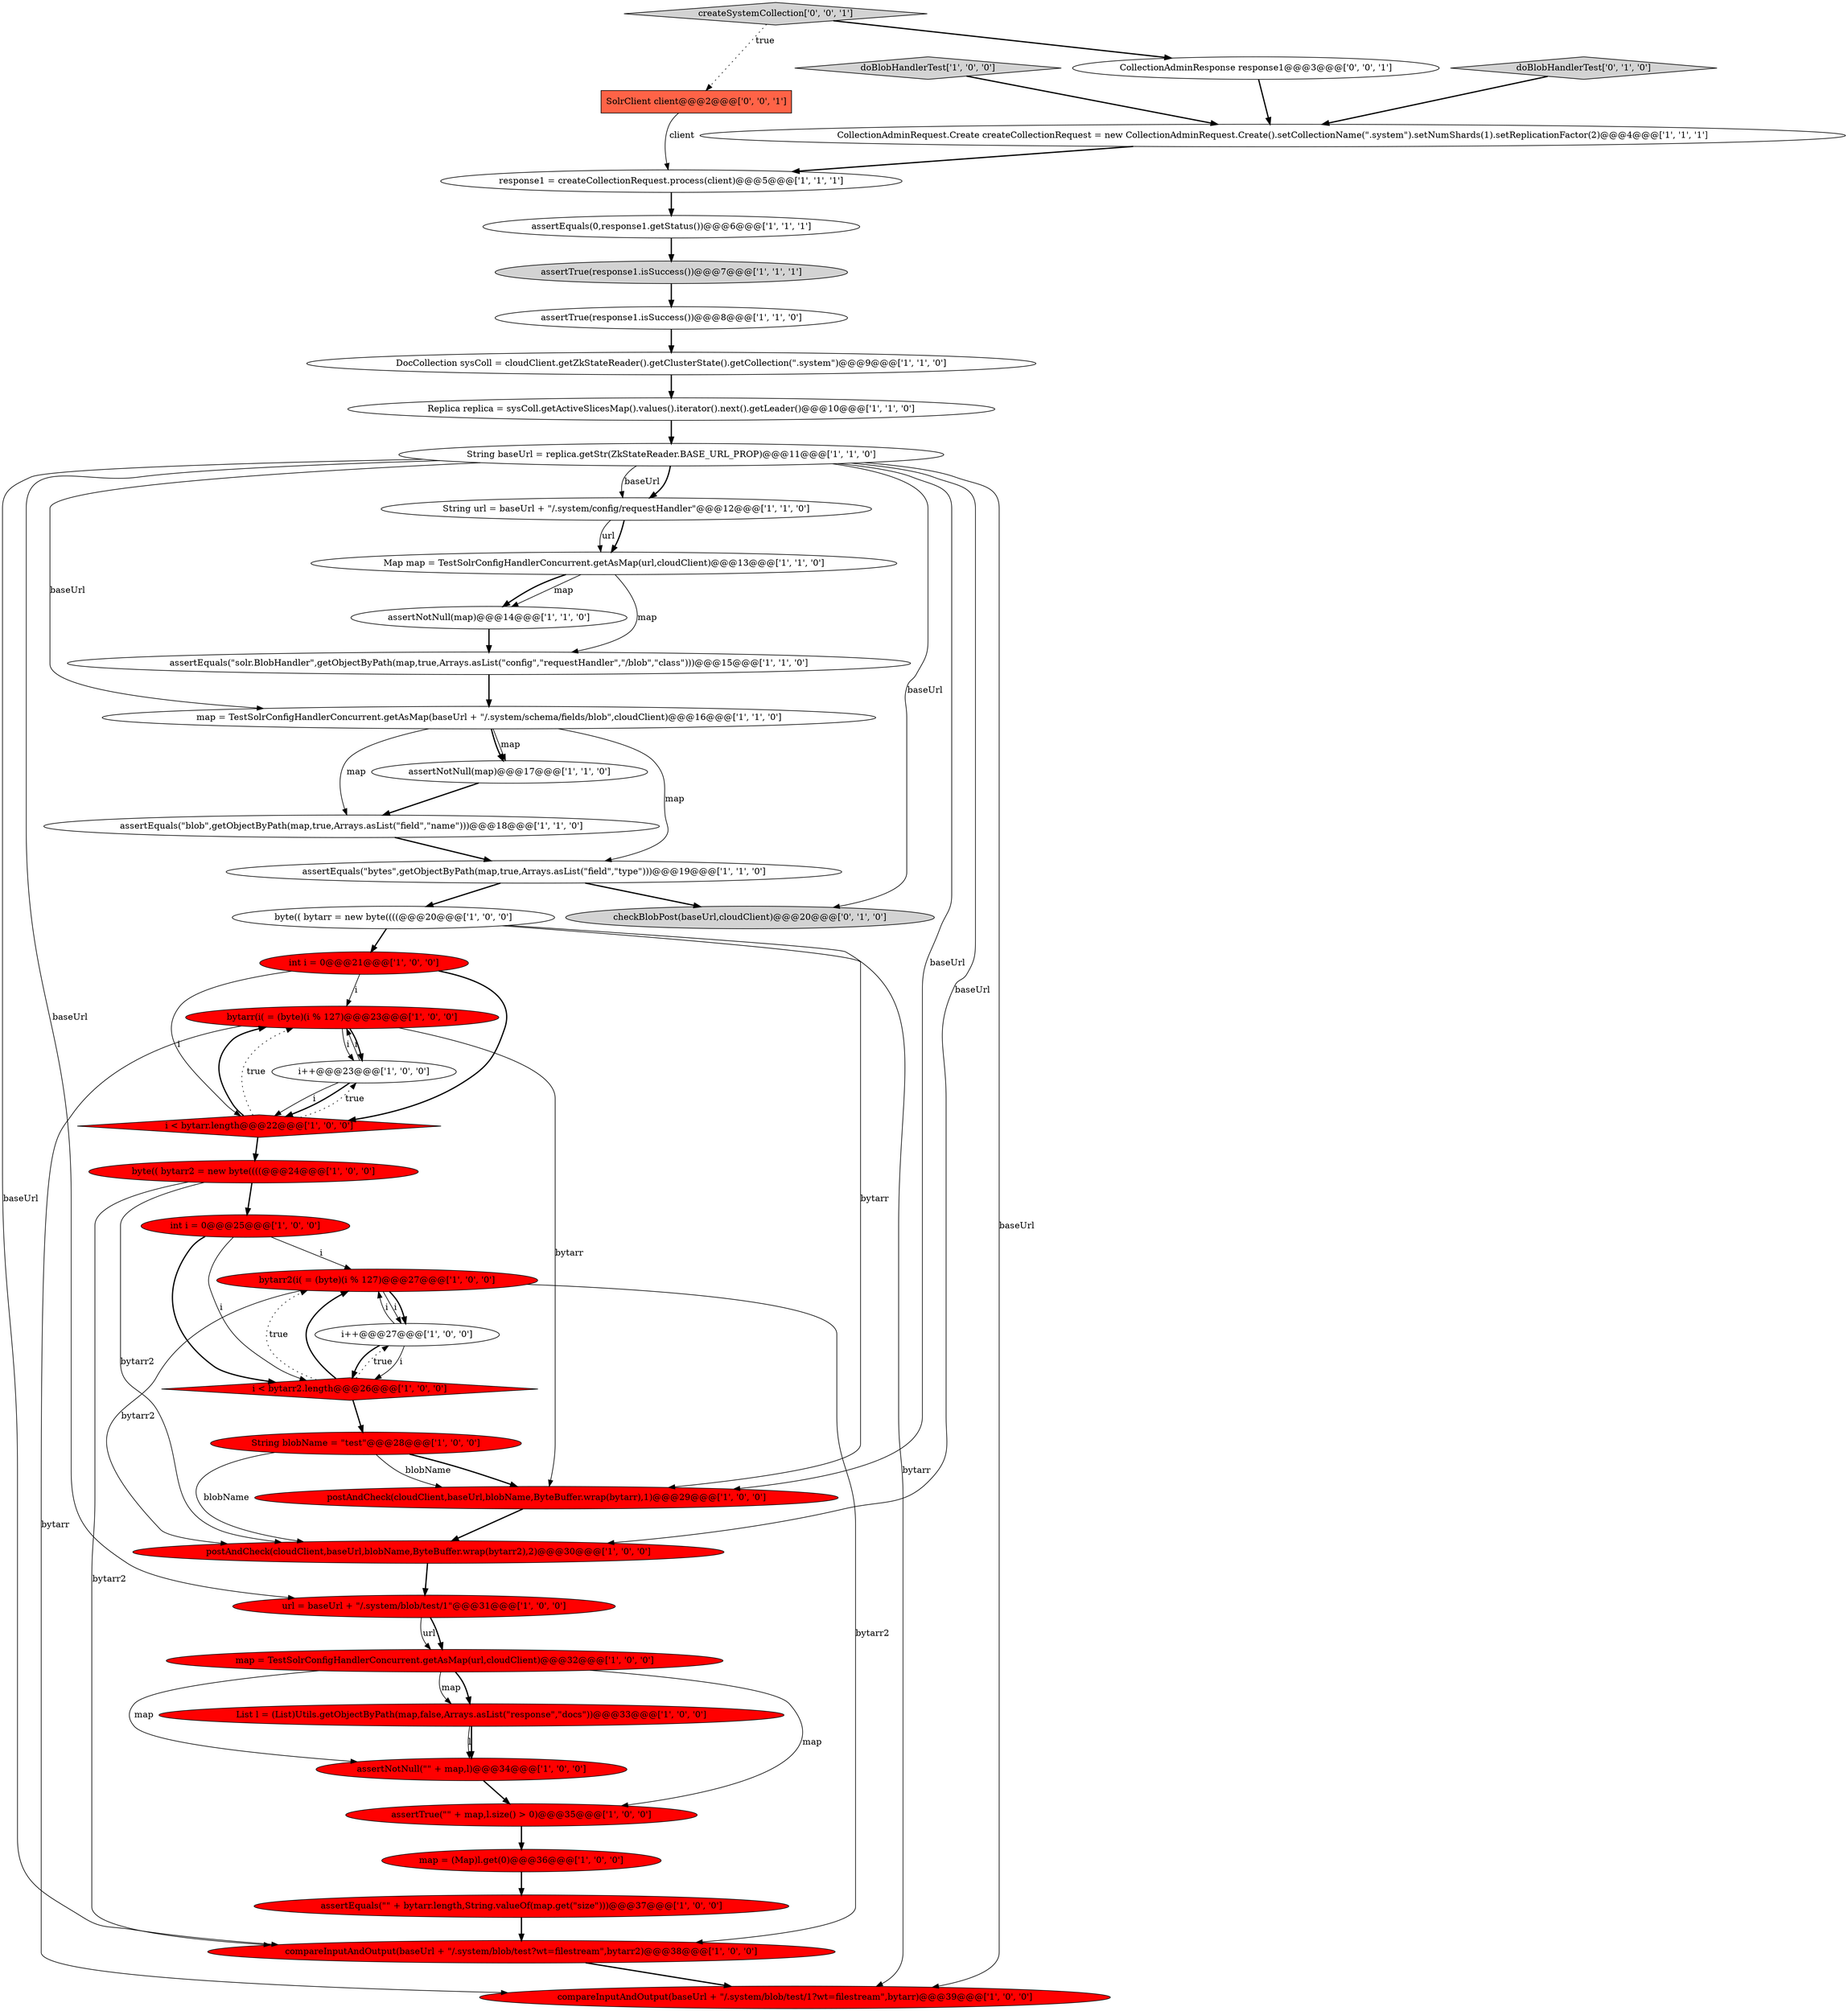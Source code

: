 digraph {
12 [style = filled, label = "CollectionAdminRequest.Create createCollectionRequest = new CollectionAdminRequest.Create().setCollectionName(\".system\").setNumShards(1).setReplicationFactor(2)@@@4@@@['1', '1', '1']", fillcolor = white, shape = ellipse image = "AAA0AAABBB1BBB"];
33 [style = filled, label = "String url = baseUrl + \"/.system/config/requestHandler\"@@@12@@@['1', '1', '0']", fillcolor = white, shape = ellipse image = "AAA0AAABBB1BBB"];
2 [style = filled, label = "int i = 0@@@21@@@['1', '0', '0']", fillcolor = red, shape = ellipse image = "AAA1AAABBB1BBB"];
36 [style = filled, label = "assertTrue(response1.isSuccess())@@@7@@@['1', '1', '1']", fillcolor = lightgray, shape = ellipse image = "AAA0AAABBB1BBB"];
18 [style = filled, label = "map = TestSolrConfigHandlerConcurrent.getAsMap(baseUrl + \"/.system/schema/fields/blob\",cloudClient)@@@16@@@['1', '1', '0']", fillcolor = white, shape = ellipse image = "AAA0AAABBB1BBB"];
23 [style = filled, label = "String baseUrl = replica.getStr(ZkStateReader.BASE_URL_PROP)@@@11@@@['1', '1', '0']", fillcolor = white, shape = ellipse image = "AAA0AAABBB1BBB"];
31 [style = filled, label = "postAndCheck(cloudClient,baseUrl,blobName,ByteBuffer.wrap(bytarr),1)@@@29@@@['1', '0', '0']", fillcolor = red, shape = ellipse image = "AAA1AAABBB1BBB"];
7 [style = filled, label = "i++@@@27@@@['1', '0', '0']", fillcolor = white, shape = ellipse image = "AAA0AAABBB1BBB"];
40 [style = filled, label = "doBlobHandlerTest['0', '1', '0']", fillcolor = lightgray, shape = diamond image = "AAA0AAABBB2BBB"];
37 [style = filled, label = "map = (Map)l.get(0)@@@36@@@['1', '0', '0']", fillcolor = red, shape = ellipse image = "AAA1AAABBB1BBB"];
1 [style = filled, label = "i++@@@23@@@['1', '0', '0']", fillcolor = white, shape = ellipse image = "AAA0AAABBB1BBB"];
22 [style = filled, label = "doBlobHandlerTest['1', '0', '0']", fillcolor = lightgray, shape = diamond image = "AAA0AAABBB1BBB"];
9 [style = filled, label = "assertEquals(0,response1.getStatus())@@@6@@@['1', '1', '1']", fillcolor = white, shape = ellipse image = "AAA0AAABBB1BBB"];
39 [style = filled, label = "checkBlobPost(baseUrl,cloudClient)@@@20@@@['0', '1', '0']", fillcolor = lightgray, shape = ellipse image = "AAA0AAABBB2BBB"];
0 [style = filled, label = "assertTrue(response1.isSuccess())@@@8@@@['1', '1', '0']", fillcolor = white, shape = ellipse image = "AAA0AAABBB1BBB"];
10 [style = filled, label = "assertNotNull(map)@@@17@@@['1', '1', '0']", fillcolor = white, shape = ellipse image = "AAA0AAABBB1BBB"];
19 [style = filled, label = "byte(( bytarr = new byte((((@@@20@@@['1', '0', '0']", fillcolor = white, shape = ellipse image = "AAA0AAABBB1BBB"];
41 [style = filled, label = "CollectionAdminResponse response1@@@3@@@['0', '0', '1']", fillcolor = white, shape = ellipse image = "AAA0AAABBB3BBB"];
30 [style = filled, label = "response1 = createCollectionRequest.process(client)@@@5@@@['1', '1', '1']", fillcolor = white, shape = ellipse image = "AAA0AAABBB1BBB"];
20 [style = filled, label = "assertEquals(\"\" + bytarr.length,String.valueOf(map.get(\"size\")))@@@37@@@['1', '0', '0']", fillcolor = red, shape = ellipse image = "AAA1AAABBB1BBB"];
26 [style = filled, label = "assertEquals(\"blob\",getObjectByPath(map,true,Arrays.asList(\"field\",\"name\")))@@@18@@@['1', '1', '0']", fillcolor = white, shape = ellipse image = "AAA0AAABBB1BBB"];
3 [style = filled, label = "int i = 0@@@25@@@['1', '0', '0']", fillcolor = red, shape = ellipse image = "AAA1AAABBB1BBB"];
6 [style = filled, label = "assertEquals(\"bytes\",getObjectByPath(map,true,Arrays.asList(\"field\",\"type\")))@@@19@@@['1', '1', '0']", fillcolor = white, shape = ellipse image = "AAA0AAABBB1BBB"];
5 [style = filled, label = "assertEquals(\"solr.BlobHandler\",getObjectByPath(map,true,Arrays.asList(\"config\",\"requestHandler\",\"/blob\",\"class\")))@@@15@@@['1', '1', '0']", fillcolor = white, shape = ellipse image = "AAA0AAABBB1BBB"];
24 [style = filled, label = "compareInputAndOutput(baseUrl + \"/.system/blob/test?wt=filestream\",bytarr2)@@@38@@@['1', '0', '0']", fillcolor = red, shape = ellipse image = "AAA1AAABBB1BBB"];
17 [style = filled, label = "assertNotNull(map)@@@14@@@['1', '1', '0']", fillcolor = white, shape = ellipse image = "AAA0AAABBB1BBB"];
8 [style = filled, label = "map = TestSolrConfigHandlerConcurrent.getAsMap(url,cloudClient)@@@32@@@['1', '0', '0']", fillcolor = red, shape = ellipse image = "AAA1AAABBB1BBB"];
27 [style = filled, label = "bytarr2(i( = (byte)(i % 127)@@@27@@@['1', '0', '0']", fillcolor = red, shape = ellipse image = "AAA1AAABBB1BBB"];
21 [style = filled, label = "bytarr(i( = (byte)(i % 127)@@@23@@@['1', '0', '0']", fillcolor = red, shape = ellipse image = "AAA1AAABBB1BBB"];
25 [style = filled, label = "i < bytarr.length@@@22@@@['1', '0', '0']", fillcolor = red, shape = diamond image = "AAA1AAABBB1BBB"];
43 [style = filled, label = "createSystemCollection['0', '0', '1']", fillcolor = lightgray, shape = diamond image = "AAA0AAABBB3BBB"];
29 [style = filled, label = "Map map = TestSolrConfigHandlerConcurrent.getAsMap(url,cloudClient)@@@13@@@['1', '1', '0']", fillcolor = white, shape = ellipse image = "AAA0AAABBB1BBB"];
15 [style = filled, label = "Replica replica = sysColl.getActiveSlicesMap().values().iterator().next().getLeader()@@@10@@@['1', '1', '0']", fillcolor = white, shape = ellipse image = "AAA0AAABBB1BBB"];
42 [style = filled, label = "SolrClient client@@@2@@@['0', '0', '1']", fillcolor = tomato, shape = box image = "AAA0AAABBB3BBB"];
11 [style = filled, label = "assertTrue(\"\" + map,l.size() > 0)@@@35@@@['1', '0', '0']", fillcolor = red, shape = ellipse image = "AAA1AAABBB1BBB"];
16 [style = filled, label = "byte(( bytarr2 = new byte((((@@@24@@@['1', '0', '0']", fillcolor = red, shape = ellipse image = "AAA1AAABBB1BBB"];
28 [style = filled, label = "compareInputAndOutput(baseUrl + \"/.system/blob/test/1?wt=filestream\",bytarr)@@@39@@@['1', '0', '0']", fillcolor = red, shape = ellipse image = "AAA1AAABBB1BBB"];
38 [style = filled, label = "i < bytarr2.length@@@26@@@['1', '0', '0']", fillcolor = red, shape = diamond image = "AAA1AAABBB1BBB"];
34 [style = filled, label = "List l = (List)Utils.getObjectByPath(map,false,Arrays.asList(\"response\",\"docs\"))@@@33@@@['1', '0', '0']", fillcolor = red, shape = ellipse image = "AAA1AAABBB1BBB"];
13 [style = filled, label = "assertNotNull(\"\" + map,l)@@@34@@@['1', '0', '0']", fillcolor = red, shape = ellipse image = "AAA1AAABBB1BBB"];
14 [style = filled, label = "DocCollection sysColl = cloudClient.getZkStateReader().getClusterState().getCollection(\".system\")@@@9@@@['1', '1', '0']", fillcolor = white, shape = ellipse image = "AAA0AAABBB1BBB"];
35 [style = filled, label = "String blobName = \"test\"@@@28@@@['1', '0', '0']", fillcolor = red, shape = ellipse image = "AAA1AAABBB1BBB"];
4 [style = filled, label = "postAndCheck(cloudClient,baseUrl,blobName,ByteBuffer.wrap(bytarr2),2)@@@30@@@['1', '0', '0']", fillcolor = red, shape = ellipse image = "AAA1AAABBB1BBB"];
32 [style = filled, label = "url = baseUrl + \"/.system/blob/test/1\"@@@31@@@['1', '0', '0']", fillcolor = red, shape = ellipse image = "AAA1AAABBB1BBB"];
27->4 [style = solid, label="bytarr2"];
27->7 [style = solid, label="i"];
23->24 [style = solid, label="baseUrl"];
3->38 [style = bold, label=""];
32->8 [style = solid, label="url"];
21->28 [style = solid, label="bytarr"];
27->24 [style = solid, label="bytarr2"];
0->14 [style = bold, label=""];
36->0 [style = bold, label=""];
23->33 [style = bold, label=""];
23->18 [style = solid, label="baseUrl"];
38->7 [style = dotted, label="true"];
29->5 [style = solid, label="map"];
21->1 [style = bold, label=""];
27->7 [style = bold, label=""];
7->38 [style = solid, label="i"];
1->25 [style = solid, label="i"];
21->31 [style = solid, label="bytarr"];
2->25 [style = bold, label=""];
23->28 [style = solid, label="baseUrl"];
25->21 [style = bold, label=""];
25->21 [style = dotted, label="true"];
35->4 [style = solid, label="blobName"];
16->3 [style = bold, label=""];
35->31 [style = bold, label=""];
8->34 [style = bold, label=""];
24->28 [style = bold, label=""];
17->5 [style = bold, label=""];
2->21 [style = solid, label="i"];
23->39 [style = solid, label="baseUrl"];
29->17 [style = solid, label="map"];
18->6 [style = solid, label="map"];
11->37 [style = bold, label=""];
31->4 [style = bold, label=""];
10->26 [style = bold, label=""];
19->2 [style = bold, label=""];
26->6 [style = bold, label=""];
23->32 [style = solid, label="baseUrl"];
13->11 [style = bold, label=""];
33->29 [style = bold, label=""];
34->13 [style = solid, label="l"];
7->27 [style = solid, label="i"];
14->15 [style = bold, label=""];
33->29 [style = solid, label="url"];
23->31 [style = solid, label="baseUrl"];
38->35 [style = bold, label=""];
6->39 [style = bold, label=""];
18->26 [style = solid, label="map"];
35->31 [style = solid, label="blobName"];
29->17 [style = bold, label=""];
8->13 [style = solid, label="map"];
38->27 [style = dotted, label="true"];
38->27 [style = bold, label=""];
30->9 [style = bold, label=""];
5->18 [style = bold, label=""];
23->4 [style = solid, label="baseUrl"];
25->16 [style = bold, label=""];
40->12 [style = bold, label=""];
32->8 [style = bold, label=""];
18->10 [style = bold, label=""];
19->28 [style = solid, label="bytarr"];
1->21 [style = solid, label="i"];
43->41 [style = bold, label=""];
42->30 [style = solid, label="client"];
41->12 [style = bold, label=""];
21->1 [style = solid, label="i"];
16->4 [style = solid, label="bytarr2"];
2->25 [style = solid, label="i"];
1->25 [style = bold, label=""];
8->34 [style = solid, label="map"];
25->1 [style = dotted, label="true"];
9->36 [style = bold, label=""];
15->23 [style = bold, label=""];
23->33 [style = solid, label="baseUrl"];
3->38 [style = solid, label="i"];
3->27 [style = solid, label="i"];
16->24 [style = solid, label="bytarr2"];
8->11 [style = solid, label="map"];
34->13 [style = bold, label=""];
37->20 [style = bold, label=""];
12->30 [style = bold, label=""];
6->19 [style = bold, label=""];
18->10 [style = solid, label="map"];
43->42 [style = dotted, label="true"];
7->38 [style = bold, label=""];
22->12 [style = bold, label=""];
20->24 [style = bold, label=""];
19->31 [style = solid, label="bytarr"];
4->32 [style = bold, label=""];
}
